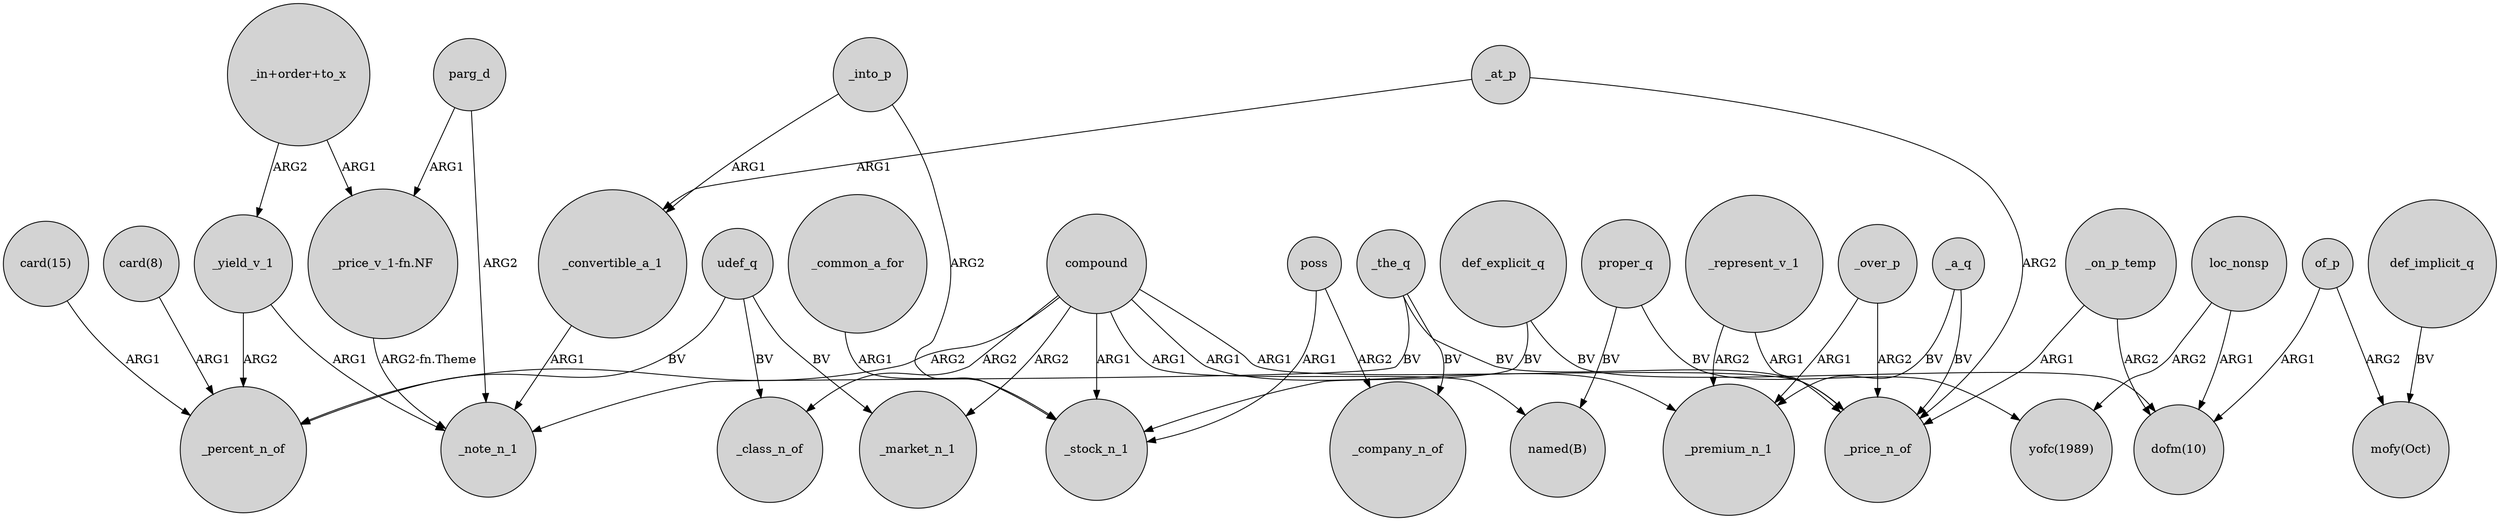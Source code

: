 digraph {
	node [shape=circle style=filled]
	compound -> _market_n_1 [label=ARG2]
	_represent_v_1 -> _premium_n_1 [label=ARG2]
	_on_p_temp -> "dofm(10)" [label=ARG2]
	_represent_v_1 -> _price_n_of [label=ARG1]
	_a_q -> _premium_n_1 [label=BV]
	"card(15)" -> _percent_n_of [label=ARG1]
	def_explicit_q -> "dofm(10)" [label=BV]
	udef_q -> _class_n_of [label=BV]
	def_implicit_q -> "mofy(Oct)" [label=BV]
	poss -> _stock_n_1 [label=ARG1]
	"_price_v_1-fn.NF" -> _note_n_1 [label="ARG2-fn.Theme"]
	_into_p -> _stock_n_1 [label=ARG2]
	_at_p -> _convertible_a_1 [label=ARG1]
	compound -> _stock_n_1 [label=ARG1]
	_on_p_temp -> _price_n_of [label=ARG1]
	of_p -> "mofy(Oct)" [label=ARG2]
	proper_q -> "named(B)" [label=BV]
	udef_q -> _market_n_1 [label=BV]
	_the_q -> _price_n_of [label=BV]
	_yield_v_1 -> _note_n_1 [label=ARG1]
	_the_q -> _note_n_1 [label=BV]
	def_explicit_q -> _stock_n_1 [label=BV]
	compound -> _percent_n_of [label=ARG2]
	_over_p -> _price_n_of [label=ARG2]
	_the_q -> _company_n_of [label=BV]
	proper_q -> "yofc(1989)" [label=BV]
	compound -> _class_n_of [label=ARG2]
	"_in+order+to_x" -> "_price_v_1-fn.NF" [label=ARG1]
	"_in+order+to_x" -> _yield_v_1 [label=ARG2]
	_convertible_a_1 -> _note_n_1 [label=ARG1]
	_into_p -> _convertible_a_1 [label=ARG1]
	compound -> _premium_n_1 [label=ARG1]
	_over_p -> _premium_n_1 [label=ARG1]
	parg_d -> "_price_v_1-fn.NF" [label=ARG1]
	_yield_v_1 -> _percent_n_of [label=ARG2]
	loc_nonsp -> "yofc(1989)" [label=ARG2]
	_common_a_for -> _stock_n_1 [label=ARG1]
	compound -> "named(B)" [label=ARG1]
	loc_nonsp -> "dofm(10)" [label=ARG1]
	"card(8)" -> _percent_n_of [label=ARG1]
	poss -> _company_n_of [label=ARG2]
	parg_d -> _note_n_1 [label=ARG2]
	udef_q -> _percent_n_of [label=BV]
	of_p -> "dofm(10)" [label=ARG1]
	compound -> _price_n_of [label=ARG1]
	_at_p -> _price_n_of [label=ARG2]
	_a_q -> _price_n_of [label=BV]
}
